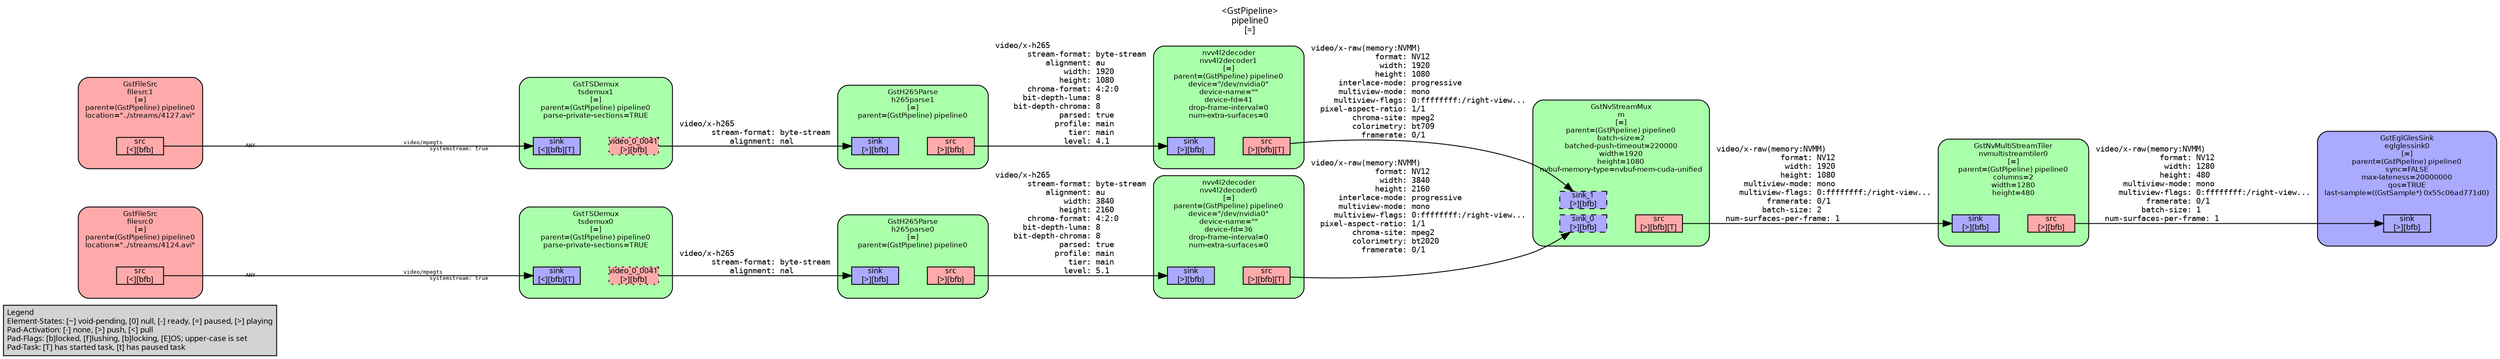 digraph pipeline {
  rankdir=LR;
  fontname="sans";
  fontsize="10";
  labelloc=t;
  nodesep=.1;
  ranksep=.2;
  label="<GstPipeline>\npipeline0\n[=]";
  node [style="filled,rounded", shape=box, fontsize="9", fontname="sans", margin="0.0,0.0"];
  edge [labelfontsize="6", fontsize="9", fontname="monospace"];
  
  legend [
    pos="0,0!",
    margin="0.05,0.05",
    style="filled",
    label="Legend\lElement-States: [~] void-pending, [0] null, [-] ready, [=] paused, [>] playing\lPad-Activation: [-] none, [>] push, [<] pull\lPad-Flags: [b]locked, [f]lushing, [b]locking, [E]OS; upper-case is set\lPad-Task: [T] has started task, [t] has paused task\l",
  ];
  subgraph cluster_eglglessink0_0x55c06aebede0 {
    fontname="Bitstream Vera Sans";
    fontsize="8";
    style="filled,rounded";
    color=black;
    label="GstEglGlesSink\neglglessink0\n[=]\nparent=(GstPipeline) pipeline0\nsync=FALSE\nmax-lateness=20000000\nqos=TRUE\nlast-sample=((GstSample*) 0x55c06ad771d0)";
    subgraph cluster_eglglessink0_0x55c06aebede0_sink {
      label="";
      style="invis";
      eglglessink0_0x55c06aebede0_sink_0x55c06aeb6620 [color=black, fillcolor="#aaaaff", label="sink\n[>][bfb]", height="0.2", style="filled,solid"];
    }

    fillcolor="#aaaaff";
  }

  subgraph cluster_nvmultistreamtiler0_0x55c06ae701d0 {
    fontname="Bitstream Vera Sans";
    fontsize="8";
    style="filled,rounded";
    color=black;
    label="GstNvMultiStreamTiler\nnvmultistreamtiler0\n[=]\nparent=(GstPipeline) pipeline0\ncolumns=2\nwidth=1280\nheight=480";
    subgraph cluster_nvmultistreamtiler0_0x55c06ae701d0_sink {
      label="";
      style="invis";
      nvmultistreamtiler0_0x55c06ae701d0_sink_0x55c06aeb6180 [color=black, fillcolor="#aaaaff", label="sink\n[>][bfb]", height="0.2", style="filled,solid"];
    }

    subgraph cluster_nvmultistreamtiler0_0x55c06ae701d0_src {
      label="";
      style="invis";
      nvmultistreamtiler0_0x55c06ae701d0_src_0x55c06aeb63d0 [color=black, fillcolor="#ffaaaa", label="src\n[>][bfb]", height="0.2", style="filled,solid"];
    }

    nvmultistreamtiler0_0x55c06ae701d0_sink_0x55c06aeb6180 -> nvmultistreamtiler0_0x55c06ae701d0_src_0x55c06aeb63d0 [style="invis"];
    fillcolor="#aaffaa";
  }

  nvmultistreamtiler0_0x55c06ae701d0_src_0x55c06aeb63d0 -> eglglessink0_0x55c06aebede0_sink_0x55c06aeb6620 [label="video/x-raw(memory:NVMM)\l              format: NV12\l               width: 1280\l              height: 480\l      multiview-mode: mono\l     multiview-flags: 0:ffffffff:/right-view...\l           framerate: 0/1\l          batch-size: 1\l  num-surfaces-per-frame: 1\l"]
  subgraph cluster_m_0x55c06aeb4030 {
    fontname="Bitstream Vera Sans";
    fontsize="8";
    style="filled,rounded";
    color=black;
    label="GstNvStreamMux\nm\n[=]\nparent=(GstPipeline) pipeline0\nbatch-size=2\nbatched-push-timeout=220000\nwidth=1920\nheight=1080\nnvbuf-memory-type=nvbuf-mem-cuda-unified";
    subgraph cluster_m_0x55c06aeb4030_sink {
      label="";
      style="invis";
      m_0x55c06aeb4030_sink_0_0x55c06aeb6870 [color=black, fillcolor="#aaaaff", label="sink_0\n[>][bfb]", height="0.2", style="filled,dashed"];
      m_0x55c06aeb4030_sink_1_0x55c06aeb6ac0 [color=black, fillcolor="#aaaaff", label="sink_1\n[>][bfb]", height="0.2", style="filled,dashed"];
    }

    subgraph cluster_m_0x55c06aeb4030_src {
      label="";
      style="invis";
      m_0x55c06aeb4030_src_0x55c06ad85ce0 [color=black, fillcolor="#ffaaaa", label="src\n[>][bfb][T]", height="0.2", style="filled,solid"];
    }

    m_0x55c06aeb4030_sink_0_0x55c06aeb6870 -> m_0x55c06aeb4030_src_0x55c06ad85ce0 [style="invis"];
    fillcolor="#aaffaa";
  }

  m_0x55c06aeb4030_src_0x55c06ad85ce0 -> nvmultistreamtiler0_0x55c06ae701d0_sink_0x55c06aeb6180 [label="video/x-raw(memory:NVMM)\l              format: NV12\l               width: 1920\l              height: 1080\l      multiview-mode: mono\l     multiview-flags: 0:ffffffff:/right-view...\l           framerate: 0/1\l          batch-size: 2\l  num-surfaces-per-frame: 1\l"]
  subgraph cluster_nvv4l2decoder1_0x55c06addc1a0 {
    fontname="Bitstream Vera Sans";
    fontsize="8";
    style="filled,rounded";
    color=black;
    label="nvv4l2decoder\nnvv4l2decoder1\n[=]\nparent=(GstPipeline) pipeline0\ndevice=\"/dev/nvidia0\"\ndevice-name=\"\"\ndevice-fd=41\ndrop-frame-interval=0\nnum-extra-surfaces=0";
    subgraph cluster_nvv4l2decoder1_0x55c06addc1a0_sink {
      label="";
      style="invis";
      nvv4l2decoder1_0x55c06addc1a0_sink_0x55c06ad85840 [color=black, fillcolor="#aaaaff", label="sink\n[>][bfb]", height="0.2", style="filled,solid"];
    }

    subgraph cluster_nvv4l2decoder1_0x55c06addc1a0_src {
      label="";
      style="invis";
      nvv4l2decoder1_0x55c06addc1a0_src_0x55c06ad85a90 [color=black, fillcolor="#ffaaaa", label="src\n[>][bfb][T]", height="0.2", style="filled,solid"];
    }

    nvv4l2decoder1_0x55c06addc1a0_sink_0x55c06ad85840 -> nvv4l2decoder1_0x55c06addc1a0_src_0x55c06ad85a90 [style="invis"];
    fillcolor="#aaffaa";
  }

  nvv4l2decoder1_0x55c06addc1a0_src_0x55c06ad85a90 -> m_0x55c06aeb4030_sink_1_0x55c06aeb6ac0 [label="video/x-raw(memory:NVMM)\l              format: NV12\l               width: 1920\l              height: 1080\l      interlace-mode: progressive\l      multiview-mode: mono\l     multiview-flags: 0:ffffffff:/right-view...\l  pixel-aspect-ratio: 1/1\l         chroma-site: mpeg2\l         colorimetry: bt709\l           framerate: 0/1\l"]
  subgraph cluster_h265parse1_0x55c06add8e80 {
    fontname="Bitstream Vera Sans";
    fontsize="8";
    style="filled,rounded";
    color=black;
    label="GstH265Parse\nh265parse1\n[=]\nparent=(GstPipeline) pipeline0";
    subgraph cluster_h265parse1_0x55c06add8e80_sink {
      label="";
      style="invis";
      h265parse1_0x55c06add8e80_sink_0x55c06ad853a0 [color=black, fillcolor="#aaaaff", label="sink\n[>][bfb]", height="0.2", style="filled,solid"];
    }

    subgraph cluster_h265parse1_0x55c06add8e80_src {
      label="";
      style="invis";
      h265parse1_0x55c06add8e80_src_0x55c06ad855f0 [color=black, fillcolor="#ffaaaa", label="src\n[>][bfb]", height="0.2", style="filled,solid"];
    }

    h265parse1_0x55c06add8e80_sink_0x55c06ad853a0 -> h265parse1_0x55c06add8e80_src_0x55c06ad855f0 [style="invis"];
    fillcolor="#aaffaa";
  }

  h265parse1_0x55c06add8e80_src_0x55c06ad855f0 -> nvv4l2decoder1_0x55c06addc1a0_sink_0x55c06ad85840 [label="video/x-h265\l       stream-format: byte-stream\l           alignment: au\l               width: 1920\l              height: 1080\l       chroma-format: 4:2:0\l      bit-depth-luma: 8\l    bit-depth-chroma: 8\l              parsed: true\l             profile: main\l                tier: main\l               level: 4.1\l"]
  subgraph cluster_tsdemux1_0x55c06ad8a2f0 {
    fontname="Bitstream Vera Sans";
    fontsize="8";
    style="filled,rounded";
    color=black;
    label="GstTSDemux\ntsdemux1\n[=]\nparent=(GstPipeline) pipeline0\nparse-private-sections=TRUE";
    subgraph cluster_tsdemux1_0x55c06ad8a2f0_sink {
      label="";
      style="invis";
      tsdemux1_0x55c06ad8a2f0_sink_0x55c06ad85150 [color=black, fillcolor="#aaaaff", label="sink\n[<][bfb][T]", height="0.2", style="filled,solid"];
    }

    subgraph cluster_tsdemux1_0x55c06ad8a2f0_src {
      label="";
      style="invis";
      tsdemux1_0x55c06ad8a2f0_video_0_0041_0x55c06aeb71b0 [color=black, fillcolor="#ffaaaa", label="video_0_0041\n[>][bfb]", height="0.2", style="filled,dotted"];
    }

    tsdemux1_0x55c06ad8a2f0_sink_0x55c06ad85150 -> tsdemux1_0x55c06ad8a2f0_video_0_0041_0x55c06aeb71b0 [style="invis"];
    fillcolor="#aaffaa";
  }

  tsdemux1_0x55c06ad8a2f0_video_0_0041_0x55c06aeb71b0 -> h265parse1_0x55c06add8e80_sink_0x55c06ad853a0 [label="video/x-h265\l       stream-format: byte-stream\l           alignment: nal\l"]
  subgraph cluster_filesrc1_0x55c06ad826e0 {
    fontname="Bitstream Vera Sans";
    fontsize="8";
    style="filled,rounded";
    color=black;
    label="GstFileSrc\nfilesrc1\n[=]\nparent=(GstPipeline) pipeline0\nlocation=\"../streams/4127.avi\"";
    subgraph cluster_filesrc1_0x55c06ad826e0_src {
      label="";
      style="invis";
      filesrc1_0x55c06ad826e0_src_0x55c06ad84f00 [color=black, fillcolor="#ffaaaa", label="src\n[<][bfb]", height="0.2", style="filled,solid"];
    }

    fillcolor="#ffaaaa";
  }

  filesrc1_0x55c06ad826e0_src_0x55c06ad84f00 -> tsdemux1_0x55c06ad8a2f0_sink_0x55c06ad85150 [labeldistance="10", labelangle="0", label="                                                  ", taillabel="ANY", headlabel="video/mpegts\l        systemstream: true\l"]
  subgraph cluster_nvv4l2decoder0_0x55c06adc0fa0 {
    fontname="Bitstream Vera Sans";
    fontsize="8";
    style="filled,rounded";
    color=black;
    label="nvv4l2decoder\nnvv4l2decoder0\n[=]\nparent=(GstPipeline) pipeline0\ndevice=\"/dev/nvidia0\"\ndevice-name=\"\"\ndevice-fd=36\ndrop-frame-interval=0\nnum-extra-surfaces=0";
    subgraph cluster_nvv4l2decoder0_0x55c06adc0fa0_sink {
      label="";
      style="invis";
      nvv4l2decoder0_0x55c06adc0fa0_sink_0x55c06ad84a60 [color=black, fillcolor="#aaaaff", label="sink\n[>][bfb]", height="0.2", style="filled,solid"];
    }

    subgraph cluster_nvv4l2decoder0_0x55c06adc0fa0_src {
      label="";
      style="invis";
      nvv4l2decoder0_0x55c06adc0fa0_src_0x55c06ad84cb0 [color=black, fillcolor="#ffaaaa", label="src\n[>][bfb][T]", height="0.2", style="filled,solid"];
    }

    nvv4l2decoder0_0x55c06adc0fa0_sink_0x55c06ad84a60 -> nvv4l2decoder0_0x55c06adc0fa0_src_0x55c06ad84cb0 [style="invis"];
    fillcolor="#aaffaa";
  }

  nvv4l2decoder0_0x55c06adc0fa0_src_0x55c06ad84cb0 -> m_0x55c06aeb4030_sink_0_0x55c06aeb6870 [label="video/x-raw(memory:NVMM)\l              format: NV12\l               width: 3840\l              height: 2160\l      interlace-mode: progressive\l      multiview-mode: mono\l     multiview-flags: 0:ffffffff:/right-view...\l  pixel-aspect-ratio: 1/1\l         chroma-site: mpeg2\l         colorimetry: bt2020\l           framerate: 0/1\l"]
  subgraph cluster_h265parse0_0x55c06ada4260 {
    fontname="Bitstream Vera Sans";
    fontsize="8";
    style="filled,rounded";
    color=black;
    label="GstH265Parse\nh265parse0\n[=]\nparent=(GstPipeline) pipeline0";
    subgraph cluster_h265parse0_0x55c06ada4260_sink {
      label="";
      style="invis";
      h265parse0_0x55c06ada4260_sink_0x55c06ad845c0 [color=black, fillcolor="#aaaaff", label="sink\n[>][bfb]", height="0.2", style="filled,solid"];
    }

    subgraph cluster_h265parse0_0x55c06ada4260_src {
      label="";
      style="invis";
      h265parse0_0x55c06ada4260_src_0x55c06ad84810 [color=black, fillcolor="#ffaaaa", label="src\n[>][bfb]", height="0.2", style="filled,solid"];
    }

    h265parse0_0x55c06ada4260_sink_0x55c06ad845c0 -> h265parse0_0x55c06ada4260_src_0x55c06ad84810 [style="invis"];
    fillcolor="#aaffaa";
  }

  h265parse0_0x55c06ada4260_src_0x55c06ad84810 -> nvv4l2decoder0_0x55c06adc0fa0_sink_0x55c06ad84a60 [label="video/x-h265\l       stream-format: byte-stream\l           alignment: au\l               width: 3840\l              height: 2160\l       chroma-format: 4:2:0\l      bit-depth-luma: 8\l    bit-depth-chroma: 8\l              parsed: true\l             profile: main\l                tier: main\l               level: 5.1\l"]
  subgraph cluster_tsdemux0_0x55c06ad8a010 {
    fontname="Bitstream Vera Sans";
    fontsize="8";
    style="filled,rounded";
    color=black;
    label="GstTSDemux\ntsdemux0\n[=]\nparent=(GstPipeline) pipeline0\nparse-private-sections=TRUE";
    subgraph cluster_tsdemux0_0x55c06ad8a010_sink {
      label="";
      style="invis";
      tsdemux0_0x55c06ad8a010_sink_0x55c06ad84370 [color=black, fillcolor="#aaaaff", label="sink\n[<][bfb][T]", height="0.2", style="filled,solid"];
    }

    subgraph cluster_tsdemux0_0x55c06ad8a010_src {
      label="";
      style="invis";
      tsdemux0_0x55c06ad8a010_video_0_0041_0x55c06aeb7af0 [color=black, fillcolor="#ffaaaa", label="video_0_0041\n[>][bfb]", height="0.2", style="filled,dotted"];
    }

    tsdemux0_0x55c06ad8a010_sink_0x55c06ad84370 -> tsdemux0_0x55c06ad8a010_video_0_0041_0x55c06aeb7af0 [style="invis"];
    fillcolor="#aaffaa";
  }

  tsdemux0_0x55c06ad8a010_video_0_0041_0x55c06aeb7af0 -> h265parse0_0x55c06ada4260_sink_0x55c06ad845c0 [label="video/x-h265\l       stream-format: byte-stream\l           alignment: nal\l"]
  subgraph cluster_filesrc0_0x55c06ad82350 {
    fontname="Bitstream Vera Sans";
    fontsize="8";
    style="filled,rounded";
    color=black;
    label="GstFileSrc\nfilesrc0\n[=]\nparent=(GstPipeline) pipeline0\nlocation=\"../streams/4124.avi\"";
    subgraph cluster_filesrc0_0x55c06ad82350_src {
      label="";
      style="invis";
      filesrc0_0x55c06ad82350_src_0x55c06ad84120 [color=black, fillcolor="#ffaaaa", label="src\n[<][bfb]", height="0.2", style="filled,solid"];
    }

    fillcolor="#ffaaaa";
  }

  filesrc0_0x55c06ad82350_src_0x55c06ad84120 -> tsdemux0_0x55c06ad8a010_sink_0x55c06ad84370 [labeldistance="10", labelangle="0", label="                                                  ", taillabel="ANY", headlabel="video/mpegts\l        systemstream: true\l"]
}
